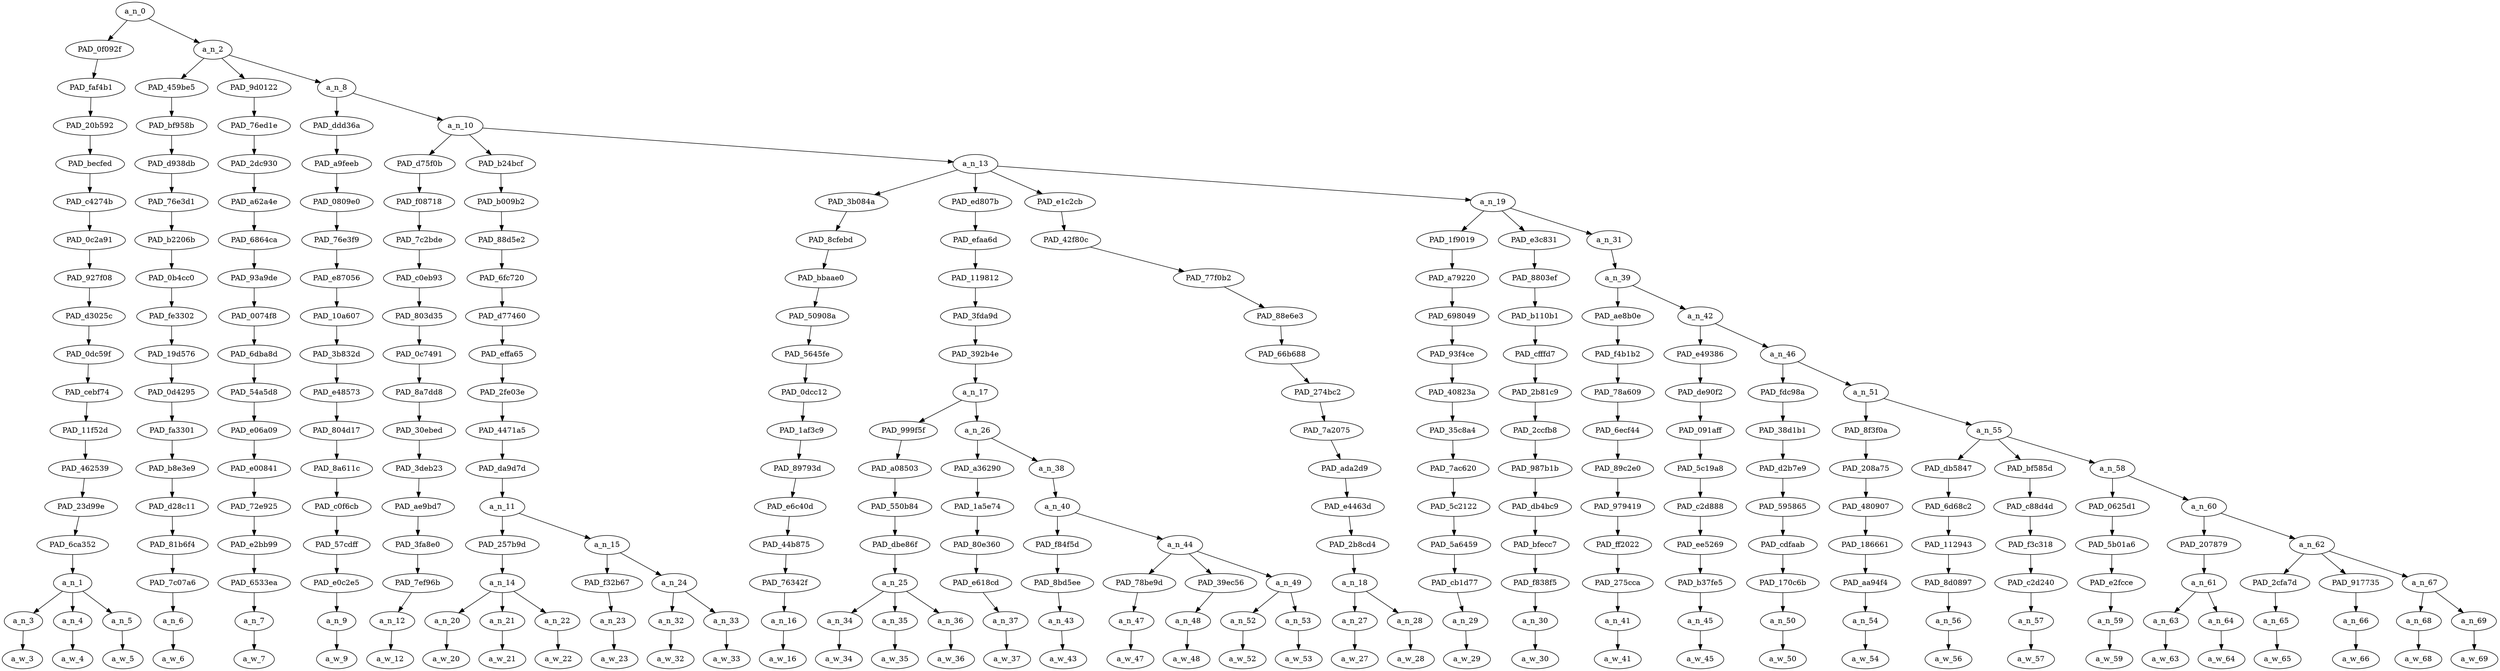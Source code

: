strict digraph "" {
	a_n_0	[div_dir=1,
		index=0,
		level=17,
		pos="3.2004444765946505,17!",
		text_span="[0, 1, 2, 3, 4, 5, 6, 7, 8, 9, 10, 11, 12, 13, 14, 15, 16, 17, 18, 19, 20, 21, 22, 23, 24, 25, 26, 27, 28, 29, 30, 31, 32, 33, 34, \
35, 36, 37, 38, 39]",
		value=1.00000001];
	PAD_0f092f	[div_dir=1,
		index=0,
		level=16,
		pos="1.0,16!",
		text_span="[0, 1, 2]",
		value=0.10998102];
	a_n_0 -> PAD_0f092f;
	a_n_2	[div_dir=1,
		index=1,
		level=16,
		pos="5.400888953189301,16!",
		text_span="[3, 4, 5, 6, 7, 8, 9, 10, 11, 12, 13, 14, 15, 16, 17, 18, 19, 20, 21, 22, 23, 24, 25, 26, 27, 28, 29, 30, 31, 32, 33, 34, 35, 36, \
37, 38, 39]",
		value=0.88968924];
	a_n_0 -> a_n_2;
	PAD_faf4b1	[div_dir=1,
		index=0,
		level=15,
		pos="1.0,15!",
		text_span="[0, 1, 2]",
		value=0.10998102];
	PAD_0f092f -> PAD_faf4b1;
	PAD_20b592	[div_dir=1,
		index=0,
		level=14,
		pos="1.0,14!",
		text_span="[0, 1, 2]",
		value=0.10998102];
	PAD_faf4b1 -> PAD_20b592;
	PAD_becfed	[div_dir=1,
		index=0,
		level=13,
		pos="1.0,13!",
		text_span="[0, 1, 2]",
		value=0.10998102];
	PAD_20b592 -> PAD_becfed;
	PAD_c4274b	[div_dir=1,
		index=0,
		level=12,
		pos="1.0,12!",
		text_span="[0, 1, 2]",
		value=0.10998102];
	PAD_becfed -> PAD_c4274b;
	PAD_0c2a91	[div_dir=1,
		index=0,
		level=11,
		pos="1.0,11!",
		text_span="[0, 1, 2]",
		value=0.10998102];
	PAD_c4274b -> PAD_0c2a91;
	PAD_927f08	[div_dir=1,
		index=0,
		level=10,
		pos="1.0,10!",
		text_span="[0, 1, 2]",
		value=0.10998102];
	PAD_0c2a91 -> PAD_927f08;
	PAD_d3025c	[div_dir=1,
		index=0,
		level=9,
		pos="1.0,9!",
		text_span="[0, 1, 2]",
		value=0.10998102];
	PAD_927f08 -> PAD_d3025c;
	PAD_0dc59f	[div_dir=1,
		index=0,
		level=8,
		pos="1.0,8!",
		text_span="[0, 1, 2]",
		value=0.10998102];
	PAD_d3025c -> PAD_0dc59f;
	PAD_cebf74	[div_dir=1,
		index=0,
		level=7,
		pos="1.0,7!",
		text_span="[0, 1, 2]",
		value=0.10998102];
	PAD_0dc59f -> PAD_cebf74;
	PAD_11f52d	[div_dir=1,
		index=0,
		level=6,
		pos="1.0,6!",
		text_span="[0, 1, 2]",
		value=0.10998102];
	PAD_cebf74 -> PAD_11f52d;
	PAD_462539	[div_dir=1,
		index=0,
		level=5,
		pos="1.0,5!",
		text_span="[0, 1, 2]",
		value=0.10998102];
	PAD_11f52d -> PAD_462539;
	PAD_23d99e	[div_dir=1,
		index=0,
		level=4,
		pos="1.0,4!",
		text_span="[0, 1, 2]",
		value=0.10998102];
	PAD_462539 -> PAD_23d99e;
	PAD_6ca352	[div_dir=1,
		index=0,
		level=3,
		pos="1.0,3!",
		text_span="[0, 1, 2]",
		value=0.10998102];
	PAD_23d99e -> PAD_6ca352;
	a_n_1	[div_dir=1,
		index=0,
		level=2,
		pos="1.0,2!",
		text_span="[0, 1, 2]",
		value=0.10998102];
	PAD_6ca352 -> a_n_1;
	a_n_3	[div_dir=1,
		index=0,
		level=1,
		pos="0.0,1!",
		text_span="[0]",
		value=0.02005443];
	a_n_1 -> a_n_3;
	a_n_4	[div_dir=1,
		index=1,
		level=1,
		pos="1.0,1!",
		text_span="[1]",
		value=0.03091418];
	a_n_1 -> a_n_4;
	a_n_5	[div_dir=-1,
		index=2,
		level=1,
		pos="2.0,1!",
		text_span="[2]",
		value=0.05890512];
	a_n_1 -> a_n_5;
	a_w_3	[div_dir=0,
		index=0,
		level=0,
		pos="0,0!",
		text_span="[0]",
		value=his];
	a_n_3 -> a_w_3;
	a_w_4	[div_dir=0,
		index=1,
		level=0,
		pos="1,0!",
		text_span="[1]",
		value=english];
	a_n_4 -> a_w_4;
	a_w_5	[div_dir=0,
		index=2,
		level=0,
		pos="2,0!",
		text_span="[2]",
		value=periscope];
	a_n_5 -> a_w_5;
	PAD_459be5	[div_dir=-1,
		index=1,
		level=15,
		pos="3.0,15!",
		text_span="[3]",
		value=0.01338860];
	a_n_2 -> PAD_459be5;
	PAD_9d0122	[div_dir=1,
		index=2,
		level=15,
		pos="4.0,15!",
		text_span="[4]",
		value=0.01730317];
	a_n_2 -> PAD_9d0122;
	a_n_8	[div_dir=1,
		index=3,
		level=15,
		pos="9.202666859567902,15!",
		text_span="[5, 6, 7, 8, 9, 10, 11, 12, 13, 14, 15, 16, 17, 18, 19, 20, 21, 22, 23, 24, 25, 26, 27, 28, 29, 30, 31, 32, 33, 34, 35, 36, 37, \
38, 39]",
		value=0.85868562];
	a_n_2 -> a_n_8;
	PAD_bf958b	[div_dir=-1,
		index=1,
		level=14,
		pos="3.0,14!",
		text_span="[3]",
		value=0.01338860];
	PAD_459be5 -> PAD_bf958b;
	PAD_d938db	[div_dir=-1,
		index=1,
		level=13,
		pos="3.0,13!",
		text_span="[3]",
		value=0.01338860];
	PAD_bf958b -> PAD_d938db;
	PAD_76e3d1	[div_dir=-1,
		index=1,
		level=12,
		pos="3.0,12!",
		text_span="[3]",
		value=0.01338860];
	PAD_d938db -> PAD_76e3d1;
	PAD_b2206b	[div_dir=-1,
		index=1,
		level=11,
		pos="3.0,11!",
		text_span="[3]",
		value=0.01338860];
	PAD_76e3d1 -> PAD_b2206b;
	PAD_0b4cc0	[div_dir=-1,
		index=1,
		level=10,
		pos="3.0,10!",
		text_span="[3]",
		value=0.01338860];
	PAD_b2206b -> PAD_0b4cc0;
	PAD_fe3302	[div_dir=-1,
		index=1,
		level=9,
		pos="3.0,9!",
		text_span="[3]",
		value=0.01338860];
	PAD_0b4cc0 -> PAD_fe3302;
	PAD_19d576	[div_dir=-1,
		index=1,
		level=8,
		pos="3.0,8!",
		text_span="[3]",
		value=0.01338860];
	PAD_fe3302 -> PAD_19d576;
	PAD_0d4295	[div_dir=-1,
		index=1,
		level=7,
		pos="3.0,7!",
		text_span="[3]",
		value=0.01338860];
	PAD_19d576 -> PAD_0d4295;
	PAD_fa3301	[div_dir=-1,
		index=1,
		level=6,
		pos="3.0,6!",
		text_span="[3]",
		value=0.01338860];
	PAD_0d4295 -> PAD_fa3301;
	PAD_b8e3e9	[div_dir=-1,
		index=1,
		level=5,
		pos="3.0,5!",
		text_span="[3]",
		value=0.01338860];
	PAD_fa3301 -> PAD_b8e3e9;
	PAD_d28c11	[div_dir=-1,
		index=1,
		level=4,
		pos="3.0,4!",
		text_span="[3]",
		value=0.01338860];
	PAD_b8e3e9 -> PAD_d28c11;
	PAD_81b6f4	[div_dir=-1,
		index=1,
		level=3,
		pos="3.0,3!",
		text_span="[3]",
		value=0.01338860];
	PAD_d28c11 -> PAD_81b6f4;
	PAD_7c07a6	[div_dir=-1,
		index=1,
		level=2,
		pos="3.0,2!",
		text_span="[3]",
		value=0.01338860];
	PAD_81b6f4 -> PAD_7c07a6;
	a_n_6	[div_dir=-1,
		index=3,
		level=1,
		pos="3.0,1!",
		text_span="[3]",
		value=0.01338860];
	PAD_7c07a6 -> a_n_6;
	a_w_6	[div_dir=0,
		index=3,
		level=0,
		pos="3,0!",
		text_span="[3]",
		value=was];
	a_n_6 -> a_w_6;
	PAD_76ed1e	[div_dir=1,
		index=2,
		level=14,
		pos="4.0,14!",
		text_span="[4]",
		value=0.01730317];
	PAD_9d0122 -> PAD_76ed1e;
	PAD_2dc930	[div_dir=1,
		index=2,
		level=13,
		pos="4.0,13!",
		text_span="[4]",
		value=0.01730317];
	PAD_76ed1e -> PAD_2dc930;
	PAD_a62a4e	[div_dir=1,
		index=2,
		level=12,
		pos="4.0,12!",
		text_span="[4]",
		value=0.01730317];
	PAD_2dc930 -> PAD_a62a4e;
	PAD_6864ca	[div_dir=1,
		index=2,
		level=11,
		pos="4.0,11!",
		text_span="[4]",
		value=0.01730317];
	PAD_a62a4e -> PAD_6864ca;
	PAD_93a9de	[div_dir=1,
		index=2,
		level=10,
		pos="4.0,10!",
		text_span="[4]",
		value=0.01730317];
	PAD_6864ca -> PAD_93a9de;
	PAD_0074f8	[div_dir=1,
		index=2,
		level=9,
		pos="4.0,9!",
		text_span="[4]",
		value=0.01730317];
	PAD_93a9de -> PAD_0074f8;
	PAD_6dba8d	[div_dir=1,
		index=2,
		level=8,
		pos="4.0,8!",
		text_span="[4]",
		value=0.01730317];
	PAD_0074f8 -> PAD_6dba8d;
	PAD_54a5d8	[div_dir=1,
		index=2,
		level=7,
		pos="4.0,7!",
		text_span="[4]",
		value=0.01730317];
	PAD_6dba8d -> PAD_54a5d8;
	PAD_e06a09	[div_dir=1,
		index=2,
		level=6,
		pos="4.0,6!",
		text_span="[4]",
		value=0.01730317];
	PAD_54a5d8 -> PAD_e06a09;
	PAD_e00841	[div_dir=1,
		index=2,
		level=5,
		pos="4.0,5!",
		text_span="[4]",
		value=0.01730317];
	PAD_e06a09 -> PAD_e00841;
	PAD_72e925	[div_dir=1,
		index=2,
		level=4,
		pos="4.0,4!",
		text_span="[4]",
		value=0.01730317];
	PAD_e00841 -> PAD_72e925;
	PAD_e2bb99	[div_dir=1,
		index=2,
		level=3,
		pos="4.0,3!",
		text_span="[4]",
		value=0.01730317];
	PAD_72e925 -> PAD_e2bb99;
	PAD_6533ea	[div_dir=1,
		index=2,
		level=2,
		pos="4.0,2!",
		text_span="[4]",
		value=0.01730317];
	PAD_e2bb99 -> PAD_6533ea;
	a_n_7	[div_dir=1,
		index=4,
		level=1,
		pos="4.0,1!",
		text_span="[4]",
		value=0.01730317];
	PAD_6533ea -> a_n_7;
	a_w_7	[div_dir=0,
		index=4,
		level=0,
		pos="4,0!",
		text_span="[4]",
		value=awful];
	a_n_7 -> a_w_7;
	PAD_ddd36a	[div_dir=1,
		index=3,
		level=14,
		pos="5.0,14!",
		text_span="[5]",
		value=0.01423005];
	a_n_8 -> PAD_ddd36a;
	a_n_10	[div_dir=1,
		index=4,
		level=14,
		pos="13.405333719135802,14!",
		text_span="[6, 7, 8, 9, 10, 11, 12, 13, 14, 15, 16, 17, 18, 19, 20, 21, 22, 23, 24, 25, 26, 27, 28, 29, 30, 31, 32, 33, 34, 35, 36, 37, 38, \
39]",
		value=0.84415038];
	a_n_8 -> a_n_10;
	PAD_a9feeb	[div_dir=1,
		index=3,
		level=13,
		pos="5.0,13!",
		text_span="[5]",
		value=0.01423005];
	PAD_ddd36a -> PAD_a9feeb;
	PAD_0809e0	[div_dir=1,
		index=3,
		level=12,
		pos="5.0,12!",
		text_span="[5]",
		value=0.01423005];
	PAD_a9feeb -> PAD_0809e0;
	PAD_76e3f9	[div_dir=1,
		index=3,
		level=11,
		pos="5.0,11!",
		text_span="[5]",
		value=0.01423005];
	PAD_0809e0 -> PAD_76e3f9;
	PAD_e87056	[div_dir=1,
		index=3,
		level=10,
		pos="5.0,10!",
		text_span="[5]",
		value=0.01423005];
	PAD_76e3f9 -> PAD_e87056;
	PAD_10a607	[div_dir=1,
		index=3,
		level=9,
		pos="5.0,9!",
		text_span="[5]",
		value=0.01423005];
	PAD_e87056 -> PAD_10a607;
	PAD_3b832d	[div_dir=1,
		index=3,
		level=8,
		pos="5.0,8!",
		text_span="[5]",
		value=0.01423005];
	PAD_10a607 -> PAD_3b832d;
	PAD_e48573	[div_dir=1,
		index=3,
		level=7,
		pos="5.0,7!",
		text_span="[5]",
		value=0.01423005];
	PAD_3b832d -> PAD_e48573;
	PAD_804d17	[div_dir=1,
		index=3,
		level=6,
		pos="5.0,6!",
		text_span="[5]",
		value=0.01423005];
	PAD_e48573 -> PAD_804d17;
	PAD_8a611c	[div_dir=1,
		index=3,
		level=5,
		pos="5.0,5!",
		text_span="[5]",
		value=0.01423005];
	PAD_804d17 -> PAD_8a611c;
	PAD_c0f6cb	[div_dir=1,
		index=3,
		level=4,
		pos="5.0,4!",
		text_span="[5]",
		value=0.01423005];
	PAD_8a611c -> PAD_c0f6cb;
	PAD_57cdff	[div_dir=1,
		index=3,
		level=3,
		pos="5.0,3!",
		text_span="[5]",
		value=0.01423005];
	PAD_c0f6cb -> PAD_57cdff;
	PAD_e0c2e5	[div_dir=1,
		index=3,
		level=2,
		pos="5.0,2!",
		text_span="[5]",
		value=0.01423005];
	PAD_57cdff -> PAD_e0c2e5;
	a_n_9	[div_dir=1,
		index=5,
		level=1,
		pos="5.0,1!",
		text_span="[5]",
		value=0.01423005];
	PAD_e0c2e5 -> a_n_9;
	a_w_9	[div_dir=0,
		index=5,
		level=0,
		pos="5,0!",
		text_span="[5]",
		value=apparently];
	a_n_9 -> a_w_9;
	PAD_d75f0b	[div_dir=-1,
		index=5,
		level=13,
		pos="12.0,13!",
		text_span="[12]",
		value=0.01647760];
	a_n_10 -> PAD_d75f0b;
	PAD_b24bcf	[div_dir=-1,
		index=4,
		level=13,
		pos="8.375,13!",
		text_span="[6, 7, 8, 9, 10, 11]",
		value=0.08674030];
	a_n_10 -> PAD_b24bcf;
	a_n_13	[div_dir=1,
		index=6,
		level=13,
		pos="19.84100115740741,13!",
		text_span="[13, 14, 15, 16, 17, 18, 19, 20, 21, 22, 23, 24, 25, 26, 27, 28, 29, 30, 31, 32, 33, 34, 35, 36, 37, 38, 39]",
		value=0.74062954];
	a_n_10 -> a_n_13;
	PAD_f08718	[div_dir=-1,
		index=5,
		level=12,
		pos="12.0,12!",
		text_span="[12]",
		value=0.01647760];
	PAD_d75f0b -> PAD_f08718;
	PAD_7c2bde	[div_dir=-1,
		index=5,
		level=11,
		pos="12.0,11!",
		text_span="[12]",
		value=0.01647760];
	PAD_f08718 -> PAD_7c2bde;
	PAD_c0eb93	[div_dir=-1,
		index=5,
		level=10,
		pos="12.0,10!",
		text_span="[12]",
		value=0.01647760];
	PAD_7c2bde -> PAD_c0eb93;
	PAD_803d35	[div_dir=-1,
		index=5,
		level=9,
		pos="12.0,9!",
		text_span="[12]",
		value=0.01647760];
	PAD_c0eb93 -> PAD_803d35;
	PAD_0c7491	[div_dir=-1,
		index=5,
		level=8,
		pos="12.0,8!",
		text_span="[12]",
		value=0.01647760];
	PAD_803d35 -> PAD_0c7491;
	PAD_8a7dd8	[div_dir=-1,
		index=5,
		level=7,
		pos="12.0,7!",
		text_span="[12]",
		value=0.01647760];
	PAD_0c7491 -> PAD_8a7dd8;
	PAD_30ebed	[div_dir=-1,
		index=5,
		level=6,
		pos="12.0,6!",
		text_span="[12]",
		value=0.01647760];
	PAD_8a7dd8 -> PAD_30ebed;
	PAD_3deb23	[div_dir=-1,
		index=5,
		level=5,
		pos="12.0,5!",
		text_span="[12]",
		value=0.01647760];
	PAD_30ebed -> PAD_3deb23;
	PAD_ae9bd7	[div_dir=-1,
		index=5,
		level=4,
		pos="12.0,4!",
		text_span="[12]",
		value=0.01647760];
	PAD_3deb23 -> PAD_ae9bd7;
	PAD_3fa8e0	[div_dir=-1,
		index=6,
		level=3,
		pos="12.0,3!",
		text_span="[12]",
		value=0.01647760];
	PAD_ae9bd7 -> PAD_3fa8e0;
	PAD_7ef96b	[div_dir=-1,
		index=7,
		level=2,
		pos="12.0,2!",
		text_span="[12]",
		value=0.01647760];
	PAD_3fa8e0 -> PAD_7ef96b;
	a_n_12	[div_dir=-1,
		index=12,
		level=1,
		pos="12.0,1!",
		text_span="[12]",
		value=0.01647760];
	PAD_7ef96b -> a_n_12;
	a_w_12	[div_dir=0,
		index=12,
		level=0,
		pos="12,0!",
		text_span="[12]",
		value=and];
	a_n_12 -> a_w_12;
	PAD_b009b2	[div_dir=-1,
		index=4,
		level=12,
		pos="8.375,12!",
		text_span="[6, 7, 8, 9, 10, 11]",
		value=0.08674030];
	PAD_b24bcf -> PAD_b009b2;
	PAD_88d5e2	[div_dir=-1,
		index=4,
		level=11,
		pos="8.375,11!",
		text_span="[6, 7, 8, 9, 10, 11]",
		value=0.08674030];
	PAD_b009b2 -> PAD_88d5e2;
	PAD_6fc720	[div_dir=-1,
		index=4,
		level=10,
		pos="8.375,10!",
		text_span="[6, 7, 8, 9, 10, 11]",
		value=0.08674030];
	PAD_88d5e2 -> PAD_6fc720;
	PAD_d77460	[div_dir=-1,
		index=4,
		level=9,
		pos="8.375,9!",
		text_span="[6, 7, 8, 9, 10, 11]",
		value=0.08674030];
	PAD_6fc720 -> PAD_d77460;
	PAD_effa65	[div_dir=-1,
		index=4,
		level=8,
		pos="8.375,8!",
		text_span="[6, 7, 8, 9, 10, 11]",
		value=0.08674030];
	PAD_d77460 -> PAD_effa65;
	PAD_2fe03e	[div_dir=-1,
		index=4,
		level=7,
		pos="8.375,7!",
		text_span="[6, 7, 8, 9, 10, 11]",
		value=0.08674030];
	PAD_effa65 -> PAD_2fe03e;
	PAD_4471a5	[div_dir=-1,
		index=4,
		level=6,
		pos="8.375,6!",
		text_span="[6, 7, 8, 9, 10, 11]",
		value=0.08674030];
	PAD_2fe03e -> PAD_4471a5;
	PAD_da9d7d	[div_dir=-1,
		index=4,
		level=5,
		pos="8.375,5!",
		text_span="[6, 7, 8, 9, 10, 11]",
		value=0.08674030];
	PAD_4471a5 -> PAD_da9d7d;
	a_n_11	[div_dir=-1,
		index=4,
		level=4,
		pos="8.375,4!",
		text_span="[6, 7, 8, 9, 10, 11]",
		value=0.08674030];
	PAD_da9d7d -> a_n_11;
	PAD_257b9d	[div_dir=1,
		index=4,
		level=3,
		pos="7.0,3!",
		text_span="[6, 7, 8]",
		value=0.05292852];
	a_n_11 -> PAD_257b9d;
	a_n_15	[div_dir=-1,
		index=5,
		level=3,
		pos="9.75,3!",
		text_span="[9, 10, 11]",
		value=0.03380782];
	a_n_11 -> a_n_15;
	a_n_14	[div_dir=1,
		index=4,
		level=2,
		pos="7.0,2!",
		text_span="[6, 7, 8]",
		value=0.05292852];
	PAD_257b9d -> a_n_14;
	a_n_20	[div_dir=-1,
		index=6,
		level=1,
		pos="6.0,1!",
		text_span="[6]",
		value=0.01282328];
	a_n_14 -> a_n_20;
	a_n_21	[div_dir=1,
		index=7,
		level=1,
		pos="7.0,1!",
		text_span="[7]",
		value=0.02702910];
	a_n_14 -> a_n_21;
	a_n_22	[div_dir=1,
		index=8,
		level=1,
		pos="8.0,1!",
		text_span="[8]",
		value=0.01303307];
	a_n_14 -> a_n_22;
	a_w_20	[div_dir=0,
		index=6,
		level=0,
		pos="6,0!",
		text_span="[6]",
		value=his1];
	a_n_20 -> a_w_20;
	a_w_21	[div_dir=0,
		index=7,
		level=0,
		pos="7,0!",
		text_span="[7]",
		value=chinese];
	a_n_21 -> a_w_21;
	a_w_22	[div_dir=0,
		index=8,
		level=0,
		pos="8,0!",
		text_span="[8]",
		value=one];
	a_n_22 -> a_w_22;
	PAD_f32b67	[div_dir=-1,
		index=5,
		level=2,
		pos="9.0,2!",
		text_span="[9]",
		value=0.01122972];
	a_n_15 -> PAD_f32b67;
	a_n_24	[div_dir=-1,
		index=6,
		level=2,
		pos="10.5,2!",
		text_span="[10, 11]",
		value=0.02253041];
	a_n_15 -> a_n_24;
	a_n_23	[div_dir=-1,
		index=9,
		level=1,
		pos="9.0,1!",
		text_span="[9]",
		value=0.01122972];
	PAD_f32b67 -> a_n_23;
	a_w_23	[div_dir=0,
		index=9,
		level=0,
		pos="9,0!",
		text_span="[9]",
		value=was1];
	a_n_23 -> a_w_23;
	a_n_32	[div_dir=-1,
		index=10,
		level=1,
		pos="10.0,1!",
		text_span="[10]",
		value=0.01055493];
	a_n_24 -> a_n_32;
	a_n_33	[div_dir=-1,
		index=11,
		level=1,
		pos="11.0,1!",
		text_span="[11]",
		value=0.01193222];
	a_n_24 -> a_n_33;
	a_w_32	[div_dir=0,
		index=10,
		level=0,
		pos="10,0!",
		text_span="[10]",
		value=much];
	a_n_32 -> a_w_32;
	a_w_33	[div_dir=0,
		index=11,
		level=0,
		pos="11,0!",
		text_span="[11]",
		value=better];
	a_n_33 -> a_w_33;
	PAD_3b084a	[div_dir=1,
		index=6,
		level=12,
		pos="13.0,12!",
		text_span="[13]",
		value=0.01155494];
	a_n_13 -> PAD_3b084a;
	PAD_ed807b	[div_dir=1,
		index=7,
		level=12,
		pos="16.520833333333336,12!",
		text_span="[14, 15, 16, 17, 18, 19, 20, 21, 22]",
		value=0.23096146];
	a_n_13 -> PAD_ed807b;
	PAD_e1c2cb	[div_dir=-1,
		index=8,
		level=12,
		pos="23.5,12!",
		text_span="[23, 24]",
		value=0.03023940];
	a_n_13 -> PAD_e1c2cb;
	a_n_19	[div_dir=1,
		index=9,
		level=12,
		pos="26.343171296296294,12!",
		text_span="[25, 26, 27, 28, 29, 30, 31, 32, 33, 34, 35, 36, 37, 38, 39]",
		value=0.46752637];
	a_n_13 -> a_n_19;
	PAD_8cfebd	[div_dir=1,
		index=6,
		level=11,
		pos="13.0,11!",
		text_span="[13]",
		value=0.01155494];
	PAD_3b084a -> PAD_8cfebd;
	PAD_bbaae0	[div_dir=1,
		index=6,
		level=10,
		pos="13.0,10!",
		text_span="[13]",
		value=0.01155494];
	PAD_8cfebd -> PAD_bbaae0;
	PAD_50908a	[div_dir=1,
		index=6,
		level=9,
		pos="13.0,9!",
		text_span="[13]",
		value=0.01155494];
	PAD_bbaae0 -> PAD_50908a;
	PAD_5645fe	[div_dir=1,
		index=6,
		level=8,
		pos="13.0,8!",
		text_span="[13]",
		value=0.01155494];
	PAD_50908a -> PAD_5645fe;
	PAD_0dcc12	[div_dir=1,
		index=6,
		level=7,
		pos="13.0,7!",
		text_span="[13]",
		value=0.01155494];
	PAD_5645fe -> PAD_0dcc12;
	PAD_1af3c9	[div_dir=1,
		index=6,
		level=6,
		pos="13.0,6!",
		text_span="[13]",
		value=0.01155494];
	PAD_0dcc12 -> PAD_1af3c9;
	PAD_89793d	[div_dir=1,
		index=6,
		level=5,
		pos="13.0,5!",
		text_span="[13]",
		value=0.01155494];
	PAD_1af3c9 -> PAD_89793d;
	PAD_e6c40d	[div_dir=1,
		index=6,
		level=4,
		pos="13.0,4!",
		text_span="[13]",
		value=0.01155494];
	PAD_89793d -> PAD_e6c40d;
	PAD_44b875	[div_dir=1,
		index=7,
		level=3,
		pos="13.0,3!",
		text_span="[13]",
		value=0.01155494];
	PAD_e6c40d -> PAD_44b875;
	PAD_76342f	[div_dir=1,
		index=8,
		level=2,
		pos="13.0,2!",
		text_span="[13]",
		value=0.01155494];
	PAD_44b875 -> PAD_76342f;
	a_n_16	[div_dir=1,
		index=13,
		level=1,
		pos="13.0,1!",
		text_span="[13]",
		value=0.01155494];
	PAD_76342f -> a_n_16;
	a_w_16	[div_dir=0,
		index=13,
		level=0,
		pos="13,0!",
		text_span="[13]",
		value=had];
	a_n_16 -> a_w_16;
	PAD_efaa6d	[div_dir=1,
		index=7,
		level=11,
		pos="16.520833333333336,11!",
		text_span="[14, 15, 16, 17, 18, 19, 20, 21, 22]",
		value=0.23096146];
	PAD_ed807b -> PAD_efaa6d;
	PAD_119812	[div_dir=1,
		index=7,
		level=10,
		pos="16.520833333333336,10!",
		text_span="[14, 15, 16, 17, 18, 19, 20, 21, 22]",
		value=0.23096146];
	PAD_efaa6d -> PAD_119812;
	PAD_3fda9d	[div_dir=1,
		index=7,
		level=9,
		pos="16.520833333333336,9!",
		text_span="[14, 15, 16, 17, 18, 19, 20, 21, 22]",
		value=0.23096146];
	PAD_119812 -> PAD_3fda9d;
	PAD_392b4e	[div_dir=1,
		index=7,
		level=8,
		pos="16.520833333333336,8!",
		text_span="[14, 15, 16, 17, 18, 19, 20, 21, 22]",
		value=0.23096146];
	PAD_3fda9d -> PAD_392b4e;
	a_n_17	[div_dir=1,
		index=7,
		level=7,
		pos="16.520833333333336,7!",
		text_span="[14, 15, 16, 17, 18, 19, 20, 21, 22]",
		value=0.23096146];
	PAD_392b4e -> a_n_17;
	PAD_999f5f	[div_dir=-1,
		index=7,
		level=6,
		pos="15.0,6!",
		text_span="[14, 15, 16]",
		value=0.04875545];
	a_n_17 -> PAD_999f5f;
	a_n_26	[div_dir=1,
		index=8,
		level=6,
		pos="18.041666666666668,6!",
		text_span="[17, 18, 19, 20, 21, 22]",
		value=0.18204896];
	a_n_17 -> a_n_26;
	PAD_a08503	[div_dir=-1,
		index=7,
		level=5,
		pos="15.0,5!",
		text_span="[14, 15, 16]",
		value=0.04875545];
	PAD_999f5f -> PAD_a08503;
	PAD_550b84	[div_dir=-1,
		index=7,
		level=4,
		pos="15.0,4!",
		text_span="[14, 15, 16]",
		value=0.04875545];
	PAD_a08503 -> PAD_550b84;
	PAD_dbe86f	[div_dir=-1,
		index=8,
		level=3,
		pos="15.0,3!",
		text_span="[14, 15, 16]",
		value=0.04875545];
	PAD_550b84 -> PAD_dbe86f;
	a_n_25	[div_dir=-1,
		index=9,
		level=2,
		pos="15.0,2!",
		text_span="[14, 15, 16]",
		value=0.04875545];
	PAD_dbe86f -> a_n_25;
	a_n_34	[div_dir=-1,
		index=14,
		level=1,
		pos="14.0,1!",
		text_span="[14]",
		value=0.01609130];
	a_n_25 -> a_n_34;
	a_n_35	[div_dir=-1,
		index=15,
		level=1,
		pos="15.0,1!",
		text_span="[15]",
		value=0.01530733];
	a_n_25 -> a_n_35;
	a_n_36	[div_dir=1,
		index=16,
		level=1,
		pos="16.0,1!",
		text_span="[16]",
		value=0.01732719];
	a_n_25 -> a_n_36;
	a_w_34	[div_dir=0,
		index=14,
		level=0,
		pos="14,0!",
		text_span="[14]",
		value=1];
	a_n_34 -> a_w_34;
	a_w_35	[div_dir=0,
		index=15,
		level=0,
		pos="15,0!",
		text_span="[15]",
		value=6];
	a_n_35 -> a_w_35;
	a_w_36	[div_dir=0,
		index=16,
		level=0,
		pos="16,0!",
		text_span="[16]",
		value=m];
	a_n_36 -> a_w_36;
	PAD_a36290	[div_dir=-1,
		index=8,
		level=5,
		pos="17.0,5!",
		text_span="[17]",
		value=0.01588290];
	a_n_26 -> PAD_a36290;
	a_n_38	[div_dir=1,
		index=9,
		level=5,
		pos="19.083333333333336,5!",
		text_span="[18, 19, 20, 21, 22]",
		value=0.16596567];
	a_n_26 -> a_n_38;
	PAD_1a5e74	[div_dir=-1,
		index=8,
		level=4,
		pos="17.0,4!",
		text_span="[17]",
		value=0.01588290];
	PAD_a36290 -> PAD_1a5e74;
	PAD_80e360	[div_dir=-1,
		index=9,
		level=3,
		pos="17.0,3!",
		text_span="[17]",
		value=0.01588290];
	PAD_1a5e74 -> PAD_80e360;
	PAD_e618cd	[div_dir=-1,
		index=10,
		level=2,
		pos="17.0,2!",
		text_span="[17]",
		value=0.01588290];
	PAD_80e360 -> PAD_e618cd;
	a_n_37	[div_dir=-1,
		index=17,
		level=1,
		pos="17.0,1!",
		text_span="[17]",
		value=0.01588290];
	PAD_e618cd -> a_n_37;
	a_w_37	[div_dir=0,
		index=17,
		level=0,
		pos="17,0!",
		text_span="[17]",
		value=watching];
	a_n_37 -> a_w_37;
	a_n_40	[div_dir=1,
		index=9,
		level=4,
		pos="19.083333333333336,4!",
		text_span="[18, 19, 20, 21, 22]",
		value=0.16574155];
	a_n_38 -> a_n_40;
	PAD_f84f5d	[div_dir=-1,
		index=10,
		level=3,
		pos="18.0,3!",
		text_span="[18]",
		value=0.01318307];
	a_n_40 -> PAD_f84f5d;
	a_n_44	[div_dir=1,
		index=11,
		level=3,
		pos="20.166666666666668,3!",
		text_span="[19, 20, 21, 22]",
		value=0.15233436];
	a_n_40 -> a_n_44;
	PAD_8bd5ee	[div_dir=-1,
		index=11,
		level=2,
		pos="18.0,2!",
		text_span="[18]",
		value=0.01318307];
	PAD_f84f5d -> PAD_8bd5ee;
	a_n_43	[div_dir=-1,
		index=18,
		level=1,
		pos="18.0,1!",
		text_span="[18]",
		value=0.01318307];
	PAD_8bd5ee -> a_n_43;
	a_w_43	[div_dir=0,
		index=18,
		level=0,
		pos="18,0!",
		text_span="[18]",
		value=i];
	a_n_43 -> a_w_43;
	PAD_78be9d	[div_dir=1,
		index=12,
		level=2,
		pos="19.0,2!",
		text_span="[19]",
		value=0.01177375];
	a_n_44 -> PAD_78be9d;
	PAD_39ec56	[div_dir=-1,
		index=13,
		level=2,
		pos="20.0,2!",
		text_span="[20]",
		value=0.01323266];
	a_n_44 -> PAD_39ec56;
	a_n_49	[div_dir=1,
		index=14,
		level=2,
		pos="21.5,2!",
		text_span="[21, 22]",
		value=0.12708394];
	a_n_44 -> a_n_49;
	a_n_47	[div_dir=1,
		index=19,
		level=1,
		pos="19.0,1!",
		text_span="[19]",
		value=0.01177375];
	PAD_78be9d -> a_n_47;
	a_w_47	[div_dir=0,
		index=19,
		level=0,
		pos="19,0!",
		text_span="[19]",
		value=do];
	a_n_47 -> a_w_47;
	a_n_48	[div_dir=-1,
		index=20,
		level=1,
		pos="20.0,1!",
		text_span="[20]",
		value=0.01323266];
	PAD_39ec56 -> a_n_48;
	a_w_48	[div_dir=0,
		index=20,
		level=0,
		pos="20,0!",
		text_span="[20]",
		value=not];
	a_n_48 -> a_w_48;
	a_n_52	[div_dir=1,
		index=21,
		level=1,
		pos="21.0,1!",
		text_span="[21]",
		value=0.01975915];
	a_n_49 -> a_n_52;
	a_n_53	[div_dir=1,
		index=22,
		level=1,
		pos="22.0,1!",
		text_span="[22]",
		value=0.10701072];
	a_n_49 -> a_n_53;
	a_w_52	[div_dir=0,
		index=21,
		level=0,
		pos="21,0!",
		text_span="[21]",
		value=speak];
	a_n_52 -> a_w_52;
	a_w_53	[div_dir=0,
		index=22,
		level=0,
		pos="22,0!",
		text_span="[22]",
		value=gookanese];
	a_n_53 -> a_w_53;
	PAD_42f80c	[div_dir=-1,
		index=8,
		level=11,
		pos="23.5,11!",
		text_span="[23, 24]",
		value=0.03023940];
	PAD_e1c2cb -> PAD_42f80c;
	PAD_77f0b2	[div_dir=-1,
		index=8,
		level=10,
		pos="23.5,10!",
		text_span="[23, 24]",
		value=0.03023940];
	PAD_42f80c -> PAD_77f0b2;
	PAD_88e6e3	[div_dir=-1,
		index=8,
		level=9,
		pos="23.5,9!",
		text_span="[23, 24]",
		value=0.03023940];
	PAD_77f0b2 -> PAD_88e6e3;
	PAD_66b688	[div_dir=-1,
		index=8,
		level=8,
		pos="23.5,8!",
		text_span="[23, 24]",
		value=0.03023940];
	PAD_88e6e3 -> PAD_66b688;
	PAD_274bc2	[div_dir=-1,
		index=8,
		level=7,
		pos="23.5,7!",
		text_span="[23, 24]",
		value=0.03023940];
	PAD_66b688 -> PAD_274bc2;
	PAD_7a2075	[div_dir=-1,
		index=9,
		level=6,
		pos="23.5,6!",
		text_span="[23, 24]",
		value=0.03023940];
	PAD_274bc2 -> PAD_7a2075;
	PAD_ada2d9	[div_dir=-1,
		index=10,
		level=5,
		pos="23.5,5!",
		text_span="[23, 24]",
		value=0.03023940];
	PAD_7a2075 -> PAD_ada2d9;
	PAD_e4463d	[div_dir=-1,
		index=10,
		level=4,
		pos="23.5,4!",
		text_span="[23, 24]",
		value=0.03023940];
	PAD_ada2d9 -> PAD_e4463d;
	PAD_2b8cd4	[div_dir=-1,
		index=12,
		level=3,
		pos="23.5,3!",
		text_span="[23, 24]",
		value=0.03023940];
	PAD_e4463d -> PAD_2b8cd4;
	a_n_18	[div_dir=-1,
		index=15,
		level=2,
		pos="23.5,2!",
		text_span="[23, 24]",
		value=0.03023940];
	PAD_2b8cd4 -> a_n_18;
	a_n_27	[div_dir=-1,
		index=23,
		level=1,
		pos="23.0,1!",
		text_span="[23]",
		value=0.01745197];
	a_n_18 -> a_n_27;
	a_n_28	[div_dir=-1,
		index=24,
		level=1,
		pos="24.0,1!",
		text_span="[24]",
		value=0.01275109];
	a_n_18 -> a_n_28;
	a_w_27	[div_dir=0,
		index=23,
		level=0,
		pos="23,0!",
		text_span="[23]",
		value=though];
	a_n_27 -> a_w_27;
	a_w_28	[div_dir=0,
		index=24,
		level=0,
		pos="24,0!",
		text_span="[24]",
		value=so];
	a_n_28 -> a_w_28;
	PAD_1f9019	[div_dir=1,
		index=9,
		level=11,
		pos="25.0,11!",
		text_span="[25]",
		value=0.01186801];
	a_n_19 -> PAD_1f9019;
	PAD_e3c831	[div_dir=1,
		index=10,
		level=11,
		pos="26.0,11!",
		text_span="[26]",
		value=0.01603004];
	a_n_19 -> PAD_e3c831;
	a_n_31	[div_dir=1,
		index=11,
		level=11,
		pos="28.02951388888889,11!",
		text_span="[27, 28, 29, 30, 31, 32, 33, 34, 35, 36, 37, 38, 39]",
		value=0.43926833];
	a_n_19 -> a_n_31;
	PAD_a79220	[div_dir=1,
		index=9,
		level=10,
		pos="25.0,10!",
		text_span="[25]",
		value=0.01186801];
	PAD_1f9019 -> PAD_a79220;
	PAD_698049	[div_dir=1,
		index=9,
		level=9,
		pos="25.0,9!",
		text_span="[25]",
		value=0.01186801];
	PAD_a79220 -> PAD_698049;
	PAD_93f4ce	[div_dir=1,
		index=9,
		level=8,
		pos="25.0,8!",
		text_span="[25]",
		value=0.01186801];
	PAD_698049 -> PAD_93f4ce;
	PAD_40823a	[div_dir=1,
		index=9,
		level=7,
		pos="25.0,7!",
		text_span="[25]",
		value=0.01186801];
	PAD_93f4ce -> PAD_40823a;
	PAD_35c8a4	[div_dir=1,
		index=10,
		level=6,
		pos="25.0,6!",
		text_span="[25]",
		value=0.01186801];
	PAD_40823a -> PAD_35c8a4;
	PAD_7ac620	[div_dir=1,
		index=11,
		level=5,
		pos="25.0,5!",
		text_span="[25]",
		value=0.01186801];
	PAD_35c8a4 -> PAD_7ac620;
	PAD_5c2122	[div_dir=1,
		index=11,
		level=4,
		pos="25.0,4!",
		text_span="[25]",
		value=0.01186801];
	PAD_7ac620 -> PAD_5c2122;
	PAD_5a6459	[div_dir=1,
		index=13,
		level=3,
		pos="25.0,3!",
		text_span="[25]",
		value=0.01186801];
	PAD_5c2122 -> PAD_5a6459;
	PAD_cb1d77	[div_dir=1,
		index=16,
		level=2,
		pos="25.0,2!",
		text_span="[25]",
		value=0.01186801];
	PAD_5a6459 -> PAD_cb1d77;
	a_n_29	[div_dir=1,
		index=25,
		level=1,
		pos="25.0,1!",
		text_span="[25]",
		value=0.01186801];
	PAD_cb1d77 -> a_n_29;
	a_w_29	[div_dir=0,
		index=25,
		level=0,
		pos="25,0!",
		text_span="[25]",
		value=be];
	a_n_29 -> a_w_29;
	PAD_8803ef	[div_dir=1,
		index=10,
		level=10,
		pos="26.0,10!",
		text_span="[26]",
		value=0.01603004];
	PAD_e3c831 -> PAD_8803ef;
	PAD_b110b1	[div_dir=1,
		index=10,
		level=9,
		pos="26.0,9!",
		text_span="[26]",
		value=0.01603004];
	PAD_8803ef -> PAD_b110b1;
	PAD_cfffd7	[div_dir=1,
		index=10,
		level=8,
		pos="26.0,8!",
		text_span="[26]",
		value=0.01603004];
	PAD_b110b1 -> PAD_cfffd7;
	PAD_2b81c9	[div_dir=1,
		index=10,
		level=7,
		pos="26.0,7!",
		text_span="[26]",
		value=0.01603004];
	PAD_cfffd7 -> PAD_2b81c9;
	PAD_2ccfb8	[div_dir=1,
		index=11,
		level=6,
		pos="26.0,6!",
		text_span="[26]",
		value=0.01603004];
	PAD_2b81c9 -> PAD_2ccfb8;
	PAD_987b1b	[div_dir=1,
		index=12,
		level=5,
		pos="26.0,5!",
		text_span="[26]",
		value=0.01603004];
	PAD_2ccfb8 -> PAD_987b1b;
	PAD_db4bc9	[div_dir=1,
		index=12,
		level=4,
		pos="26.0,4!",
		text_span="[26]",
		value=0.01603004];
	PAD_987b1b -> PAD_db4bc9;
	PAD_bfecc7	[div_dir=1,
		index=14,
		level=3,
		pos="26.0,3!",
		text_span="[26]",
		value=0.01603004];
	PAD_db4bc9 -> PAD_bfecc7;
	PAD_f838f5	[div_dir=1,
		index=17,
		level=2,
		pos="26.0,2!",
		text_span="[26]",
		value=0.01603004];
	PAD_bfecc7 -> PAD_f838f5;
	a_n_30	[div_dir=1,
		index=26,
		level=1,
		pos="26.0,1!",
		text_span="[26]",
		value=0.01603004];
	PAD_f838f5 -> a_n_30;
	a_w_30	[div_dir=0,
		index=26,
		level=0,
		pos="26,0!",
		text_span="[26]",
		value=funny];
	a_n_30 -> a_w_30;
	a_n_39	[div_dir=1,
		index=11,
		level=10,
		pos="28.02951388888889,10!",
		text_span="[27, 28, 29, 30, 31, 32, 33, 34, 35, 36, 37, 38, 39]",
		value=0.43889441];
	a_n_31 -> a_n_39;
	PAD_ae8b0e	[div_dir=-1,
		index=11,
		level=9,
		pos="27.0,9!",
		text_span="[27]",
		value=0.01239755];
	a_n_39 -> PAD_ae8b0e;
	a_n_42	[div_dir=1,
		index=12,
		level=9,
		pos="29.05902777777778,9!",
		text_span="[28, 29, 30, 31, 32, 33, 34, 35, 36, 37, 38, 39]",
		value=0.42612295];
	a_n_39 -> a_n_42;
	PAD_f4b1b2	[div_dir=-1,
		index=11,
		level=8,
		pos="27.0,8!",
		text_span="[27]",
		value=0.01239755];
	PAD_ae8b0e -> PAD_f4b1b2;
	PAD_78a609	[div_dir=-1,
		index=11,
		level=7,
		pos="27.0,7!",
		text_span="[27]",
		value=0.01239755];
	PAD_f4b1b2 -> PAD_78a609;
	PAD_6ecf44	[div_dir=-1,
		index=12,
		level=6,
		pos="27.0,6!",
		text_span="[27]",
		value=0.01239755];
	PAD_78a609 -> PAD_6ecf44;
	PAD_89c2e0	[div_dir=-1,
		index=13,
		level=5,
		pos="27.0,5!",
		text_span="[27]",
		value=0.01239755];
	PAD_6ecf44 -> PAD_89c2e0;
	PAD_979419	[div_dir=-1,
		index=13,
		level=4,
		pos="27.0,4!",
		text_span="[27]",
		value=0.01239755];
	PAD_89c2e0 -> PAD_979419;
	PAD_ff2022	[div_dir=-1,
		index=15,
		level=3,
		pos="27.0,3!",
		text_span="[27]",
		value=0.01239755];
	PAD_979419 -> PAD_ff2022;
	PAD_275cca	[div_dir=-1,
		index=18,
		level=2,
		pos="27.0,2!",
		text_span="[27]",
		value=0.01239755];
	PAD_ff2022 -> PAD_275cca;
	a_n_41	[div_dir=-1,
		index=27,
		level=1,
		pos="27.0,1!",
		text_span="[27]",
		value=0.01239755];
	PAD_275cca -> a_n_41;
	a_w_41	[div_dir=0,
		index=27,
		level=0,
		pos="27,0!",
		text_span="[27]",
		value=to];
	a_n_41 -> a_w_41;
	PAD_e49386	[div_dir=1,
		index=12,
		level=8,
		pos="28.0,8!",
		text_span="[28]",
		value=0.01374264];
	a_n_42 -> PAD_e49386;
	a_n_46	[div_dir=1,
		index=13,
		level=8,
		pos="30.118055555555557,8!",
		text_span="[29, 30, 31, 32, 33, 34, 35, 36, 37, 38, 39]",
		value=0.41198331];
	a_n_42 -> a_n_46;
	PAD_de90f2	[div_dir=1,
		index=12,
		level=7,
		pos="28.0,7!",
		text_span="[28]",
		value=0.01374264];
	PAD_e49386 -> PAD_de90f2;
	PAD_091aff	[div_dir=1,
		index=13,
		level=6,
		pos="28.0,6!",
		text_span="[28]",
		value=0.01374264];
	PAD_de90f2 -> PAD_091aff;
	PAD_5c19a8	[div_dir=1,
		index=14,
		level=5,
		pos="28.0,5!",
		text_span="[28]",
		value=0.01374264];
	PAD_091aff -> PAD_5c19a8;
	PAD_c2d888	[div_dir=1,
		index=14,
		level=4,
		pos="28.0,4!",
		text_span="[28]",
		value=0.01374264];
	PAD_5c19a8 -> PAD_c2d888;
	PAD_ee5269	[div_dir=1,
		index=16,
		level=3,
		pos="28.0,3!",
		text_span="[28]",
		value=0.01374264];
	PAD_c2d888 -> PAD_ee5269;
	PAD_b37fe5	[div_dir=1,
		index=19,
		level=2,
		pos="28.0,2!",
		text_span="[28]",
		value=0.01374264];
	PAD_ee5269 -> PAD_b37fe5;
	a_n_45	[div_dir=1,
		index=28,
		level=1,
		pos="28.0,1!",
		text_span="[28]",
		value=0.01374264];
	PAD_b37fe5 -> a_n_45;
	a_w_45	[div_dir=0,
		index=28,
		level=0,
		pos="28,0!",
		text_span="[28]",
		value=see];
	a_n_45 -> a_w_45;
	PAD_fdc98a	[div_dir=1,
		index=13,
		level=7,
		pos="29.0,7!",
		text_span="[29]",
		value=0.01372405];
	a_n_46 -> PAD_fdc98a;
	a_n_51	[div_dir=1,
		index=14,
		level=7,
		pos="31.23611111111111,7!",
		text_span="[30, 31, 32, 33, 34, 35, 36, 37, 38, 39]",
		value=0.39784818];
	a_n_46 -> a_n_51;
	PAD_38d1b1	[div_dir=1,
		index=14,
		level=6,
		pos="29.0,6!",
		text_span="[29]",
		value=0.01372405];
	PAD_fdc98a -> PAD_38d1b1;
	PAD_d2b7e9	[div_dir=1,
		index=15,
		level=5,
		pos="29.0,5!",
		text_span="[29]",
		value=0.01372405];
	PAD_38d1b1 -> PAD_d2b7e9;
	PAD_595865	[div_dir=1,
		index=15,
		level=4,
		pos="29.0,4!",
		text_span="[29]",
		value=0.01372405];
	PAD_d2b7e9 -> PAD_595865;
	PAD_cdfaab	[div_dir=1,
		index=17,
		level=3,
		pos="29.0,3!",
		text_span="[29]",
		value=0.01372405];
	PAD_595865 -> PAD_cdfaab;
	PAD_170c6b	[div_dir=1,
		index=20,
		level=2,
		pos="29.0,2!",
		text_span="[29]",
		value=0.01372405];
	PAD_cdfaab -> PAD_170c6b;
	a_n_50	[div_dir=1,
		index=29,
		level=1,
		pos="29.0,1!",
		text_span="[29]",
		value=0.01372405];
	PAD_170c6b -> a_n_50;
	a_w_50	[div_dir=0,
		index=29,
		level=0,
		pos="29,0!",
		text_span="[29]",
		value=how];
	a_n_50 -> a_w_50;
	PAD_8f3f0a	[div_dir=1,
		index=15,
		level=6,
		pos="30.0,6!",
		text_span="[30]",
		value=0.01535191];
	a_n_51 -> PAD_8f3f0a;
	a_n_55	[div_dir=1,
		index=16,
		level=6,
		pos="32.47222222222222,6!",
		text_span="[31, 32, 33, 34, 35, 36, 37, 38, 39]",
		value=0.38207222];
	a_n_51 -> a_n_55;
	PAD_208a75	[div_dir=1,
		index=16,
		level=5,
		pos="30.0,5!",
		text_span="[30]",
		value=0.01535191];
	PAD_8f3f0a -> PAD_208a75;
	PAD_480907	[div_dir=1,
		index=16,
		level=4,
		pos="30.0,4!",
		text_span="[30]",
		value=0.01535191];
	PAD_208a75 -> PAD_480907;
	PAD_186661	[div_dir=1,
		index=18,
		level=3,
		pos="30.0,3!",
		text_span="[30]",
		value=0.01535191];
	PAD_480907 -> PAD_186661;
	PAD_aa94f4	[div_dir=1,
		index=21,
		level=2,
		pos="30.0,2!",
		text_span="[30]",
		value=0.01535191];
	PAD_186661 -> PAD_aa94f4;
	a_n_54	[div_dir=1,
		index=30,
		level=1,
		pos="30.0,1!",
		text_span="[30]",
		value=0.01535191];
	PAD_aa94f4 -> a_n_54;
	a_w_54	[div_dir=0,
		index=30,
		level=0,
		pos="30,0!",
		text_span="[30]",
		value=this];
	a_n_54 -> a_w_54;
	PAD_db5847	[div_dir=1,
		index=17,
		level=5,
		pos="31.0,5!",
		text_span="[31]",
		value=0.01900065];
	a_n_55 -> PAD_db5847;
	PAD_bf585d	[div_dir=1,
		index=18,
		level=5,
		pos="32.0,5!",
		text_span="[32]",
		value=0.01400966];
	a_n_55 -> PAD_bf585d;
	a_n_58	[div_dir=1,
		index=19,
		level=5,
		pos="34.416666666666664,5!",
		text_span="[33, 34, 35, 36, 37, 38, 39]",
		value=0.34862253];
	a_n_55 -> a_n_58;
	PAD_6d68c2	[div_dir=1,
		index=17,
		level=4,
		pos="31.0,4!",
		text_span="[31]",
		value=0.01900065];
	PAD_db5847 -> PAD_6d68c2;
	PAD_112943	[div_dir=1,
		index=19,
		level=3,
		pos="31.0,3!",
		text_span="[31]",
		value=0.01900065];
	PAD_6d68c2 -> PAD_112943;
	PAD_8d0897	[div_dir=1,
		index=22,
		level=2,
		pos="31.0,2!",
		text_span="[31]",
		value=0.01900065];
	PAD_112943 -> PAD_8d0897;
	a_n_56	[div_dir=1,
		index=31,
		level=1,
		pos="31.0,1!",
		text_span="[31]",
		value=0.01900065];
	PAD_8d0897 -> a_n_56;
	a_w_56	[div_dir=0,
		index=31,
		level=0,
		pos="31,0!",
		text_span="[31]",
		value=plays];
	a_n_56 -> a_w_56;
	PAD_c88d4d	[div_dir=1,
		index=18,
		level=4,
		pos="32.0,4!",
		text_span="[32]",
		value=0.01400966];
	PAD_bf585d -> PAD_c88d4d;
	PAD_f3c318	[div_dir=1,
		index=20,
		level=3,
		pos="32.0,3!",
		text_span="[32]",
		value=0.01400966];
	PAD_c88d4d -> PAD_f3c318;
	PAD_c2d240	[div_dir=1,
		index=23,
		level=2,
		pos="32.0,2!",
		text_span="[32]",
		value=0.01400966];
	PAD_f3c318 -> PAD_c2d240;
	a_n_57	[div_dir=1,
		index=32,
		level=1,
		pos="32.0,1!",
		text_span="[32]",
		value=0.01400966];
	PAD_c2d240 -> a_n_57;
	a_w_57	[div_dir=0,
		index=32,
		level=0,
		pos="32,0!",
		text_span="[32]",
		value=out];
	a_n_57 -> a_w_57;
	PAD_0625d1	[div_dir=1,
		index=19,
		level=4,
		pos="33.0,4!",
		text_span="[33]",
		value=0.02829306];
	a_n_58 -> PAD_0625d1;
	a_n_60	[div_dir=1,
		index=20,
		level=4,
		pos="35.83333333333333,4!",
		text_span="[34, 35, 36, 37, 38, 39]",
		value=0.31987725];
	a_n_58 -> a_n_60;
	PAD_5b01a6	[div_dir=1,
		index=21,
		level=3,
		pos="33.0,3!",
		text_span="[33]",
		value=0.02829306];
	PAD_0625d1 -> PAD_5b01a6;
	PAD_e2fcce	[div_dir=1,
		index=24,
		level=2,
		pos="33.0,2!",
		text_span="[33]",
		value=0.02829306];
	PAD_5b01a6 -> PAD_e2fcce;
	a_n_59	[div_dir=1,
		index=33,
		level=1,
		pos="33.0,1!",
		text_span="[33]",
		value=0.02829306];
	PAD_e2fcce -> a_n_59;
	a_w_59	[div_dir=0,
		index=33,
		level=0,
		pos="33,0!",
		text_span="[33]",
		value=with];
	a_n_59 -> a_w_59;
	PAD_207879	[div_dir=1,
		index=22,
		level=3,
		pos="34.5,3!",
		text_span="[34, 35]",
		value=0.21572118];
	a_n_60 -> PAD_207879;
	a_n_62	[div_dir=1,
		index=23,
		level=3,
		pos="37.166666666666664,3!",
		text_span="[36, 37, 38, 39]",
		value=0.10372678];
	a_n_60 -> a_n_62;
	a_n_61	[div_dir=1,
		index=25,
		level=2,
		pos="34.5,2!",
		text_span="[34, 35]",
		value=0.21572118];
	PAD_207879 -> a_n_61;
	a_n_63	[div_dir=1,
		index=34,
		level=1,
		pos="34.0,1!",
		text_span="[34]",
		value=0.13230640];
	a_n_61 -> a_n_63;
	a_n_64	[div_dir=-1,
		index=35,
		level=1,
		pos="35.0,1!",
		text_span="[35]",
		value=0.08306090];
	a_n_61 -> a_n_64;
	a_w_63	[div_dir=0,
		index=34,
		level=0,
		pos="34,0!",
		text_span="[34]",
		value=chink];
	a_n_63 -> a_w_63;
	a_w_64	[div_dir=0,
		index=35,
		level=0,
		pos="35,0!",
		text_span="[35]",
		value=whales];
	a_n_64 -> a_w_64;
	PAD_2cfa7d	[div_dir=1,
		index=26,
		level=2,
		pos="36.0,2!",
		text_span="[36]",
		value=0.02769003];
	a_n_62 -> PAD_2cfa7d;
	PAD_917735	[div_dir=1,
		index=27,
		level=2,
		pos="37.0,2!",
		text_span="[37]",
		value=0.02164779];
	a_n_62 -> PAD_917735;
	a_n_67	[div_dir=1,
		index=28,
		level=2,
		pos="38.5,2!",
		text_span="[38, 39]",
		value=0.05413505];
	a_n_62 -> a_n_67;
	a_n_65	[div_dir=1,
		index=36,
		level=1,
		pos="36.0,1!",
		text_span="[36]",
		value=0.02769003];
	PAD_2cfa7d -> a_n_65;
	a_w_65	[div_dir=0,
		index=36,
		level=0,
		pos="36,0!",
		text_span="[36]",
		value=putting];
	a_n_65 -> a_w_65;
	a_n_66	[div_dir=1,
		index=37,
		level=1,
		pos="37.0,1!",
		text_span="[37]",
		value=0.02164779];
	PAD_917735 -> a_n_66;
	a_w_66	[div_dir=0,
		index=37,
		level=0,
		pos="37,0!",
		text_span="[37]",
		value=stops];
	a_n_66 -> a_w_66;
	a_n_68	[div_dir=1,
		index=38,
		level=1,
		pos="38.0,1!",
		text_span="[38]",
		value=0.01971193];
	a_n_67 -> a_n_68;
	a_n_69	[div_dir=1,
		index=39,
		level=1,
		pos="39.0,1!",
		text_span="[39]",
		value=0.03425738];
	a_n_67 -> a_n_69;
	a_w_68	[div_dir=0,
		index=38,
		level=0,
		pos="38,0!",
		text_span="[38]",
		value=every];
	a_n_68 -> a_w_68;
	a_w_69	[div_dir=0,
		index=39,
		level=0,
		pos="39,0!",
		text_span="[39]",
		value="<number>"];
	a_n_69 -> a_w_69;
}
